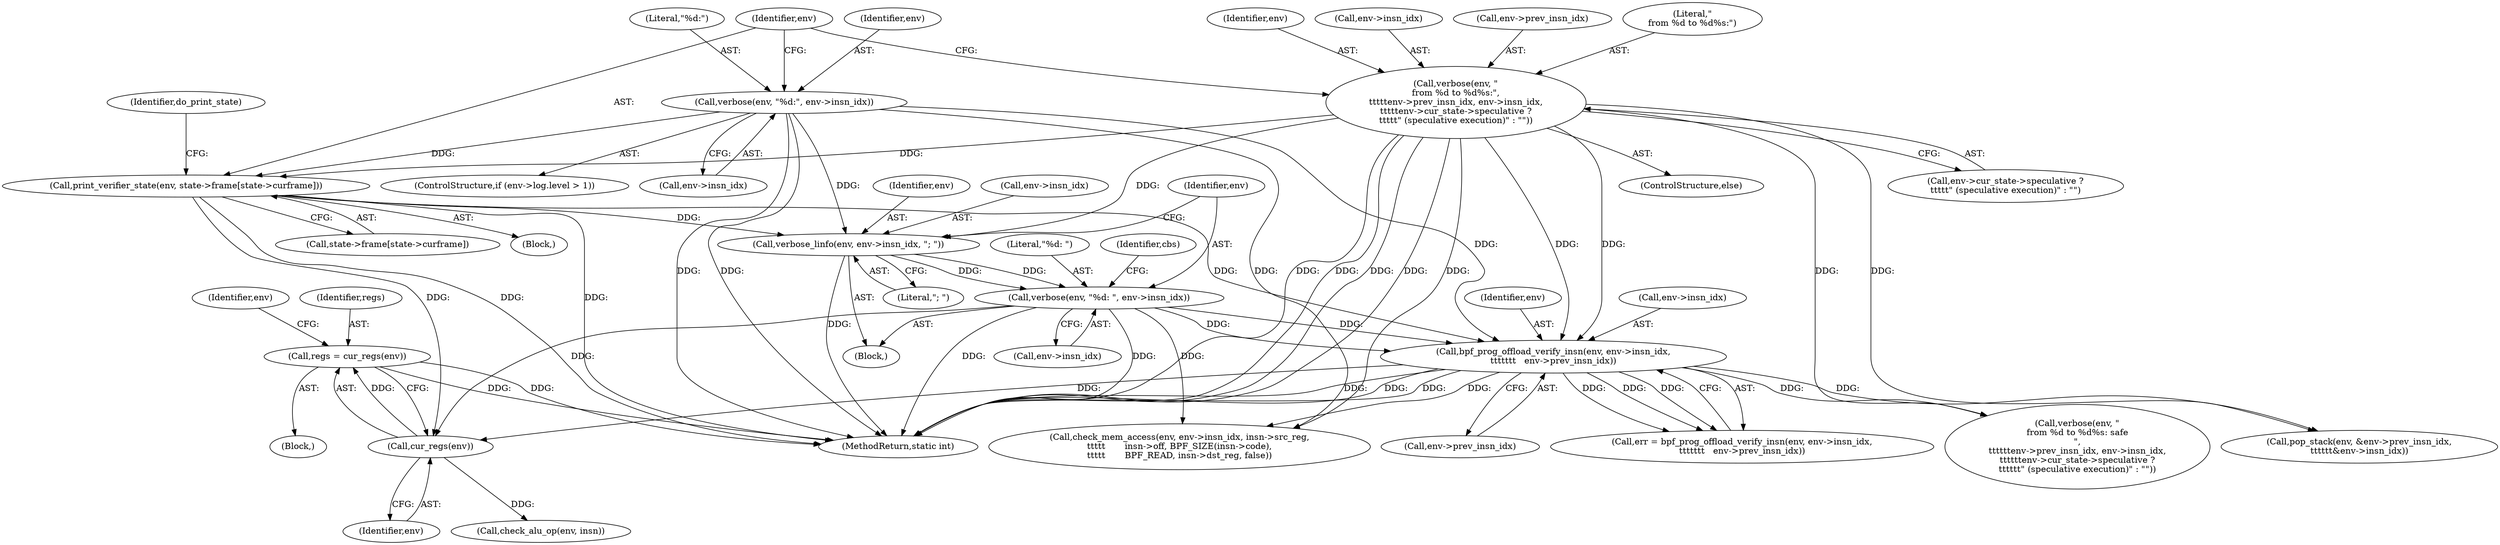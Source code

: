 digraph "0_linux_979d63d50c0c0f7bc537bf821e056cc9fe5abd38_2@pointer" {
"1000438" [label="(Call,regs = cur_regs(env))"];
"1000440" [label="(Call,cur_regs(env))"];
"1000374" [label="(Call,print_verifier_state(env, state->frame[state->curframe]))"];
"1000350" [label="(Call,verbose(env, \"%d:\", env->insn_idx))"];
"1000357" [label="(Call,verbose(env, \"\nfrom %d to %d%s:\",\n\t\t\t\t\tenv->prev_insn_idx, env->insn_idx,\n\t\t\t\t\tenv->cur_state->speculative ?\n\t\t\t\t\t\" (speculative execution)\" : \"\"))"];
"1000401" [label="(Call,verbose(env, \"%d: \", env->insn_idx))"];
"1000395" [label="(Call,verbose_linfo(env, env->insn_idx, \"; \"))"];
"1000425" [label="(Call,bpf_prog_offload_verify_insn(env, env->insn_idx,\n\t\t\t\t\t\t\t   env->prev_insn_idx))"];
"1000439" [label="(Identifier,regs)"];
"1000374" [label="(Call,print_verifier_state(env, state->frame[state->curframe]))"];
"1000427" [label="(Call,env->insn_idx)"];
"1000401" [label="(Call,verbose(env, \"%d: \", env->insn_idx))"];
"1000384" [label="(Identifier,do_print_state)"];
"1000446" [label="(Identifier,env)"];
"1000212" [label="(Block,)"];
"1000366" [label="(Call,env->cur_state->speculative ?\n\t\t\t\t\t\" (speculative execution)\" : \"\")"];
"1000360" [label="(Call,env->prev_insn_idx)"];
"1000284" [label="(Call,verbose(env, \"\nfrom %d to %d%s: safe\n\",\n\t\t\t\t\t\tenv->prev_insn_idx, env->insn_idx,\n\t\t\t\t\t\tenv->cur_state->speculative ?\n\t\t\t\t\t\t\" (speculative execution)\" : \"\"))"];
"1000353" [label="(Call,env->insn_idx)"];
"1000359" [label="(Literal,\"\nfrom %d to %d%s:\")"];
"1000342" [label="(ControlStructure,if (env->log.level > 1))"];
"1000501" [label="(Call,check_mem_access(env, env->insn_idx, insn->src_reg,\n\t\t\t\t\t       insn->off, BPF_SIZE(insn->code),\n\t\t\t\t\t       BPF_READ, insn->dst_reg, false))"];
"1000441" [label="(Identifier,env)"];
"1000376" [label="(Call,state->frame[state->curframe])"];
"1000375" [label="(Identifier,env)"];
"1000393" [label="(Block,)"];
"1000341" [label="(Block,)"];
"1000404" [label="(Call,env->insn_idx)"];
"1000402" [label="(Identifier,env)"];
"1000409" [label="(Identifier,cbs)"];
"1000396" [label="(Identifier,env)"];
"1000397" [label="(Call,env->insn_idx)"];
"1000423" [label="(Call,err = bpf_prog_offload_verify_insn(env, env->insn_idx,\n\t\t\t\t\t\t\t   env->prev_insn_idx))"];
"1001000" [label="(Call,pop_stack(env, &env->prev_insn_idx,\n\t\t\t\t\t\t&env->insn_idx))"];
"1000400" [label="(Literal,\"; \")"];
"1000350" [label="(Call,verbose(env, \"%d:\", env->insn_idx))"];
"1001174" [label="(MethodReturn,static int)"];
"1000426" [label="(Identifier,env)"];
"1000358" [label="(Identifier,env)"];
"1000438" [label="(Call,regs = cur_regs(env))"];
"1000430" [label="(Call,env->prev_insn_idx)"];
"1000440" [label="(Call,cur_regs(env))"];
"1000357" [label="(Call,verbose(env, \"\nfrom %d to %d%s:\",\n\t\t\t\t\tenv->prev_insn_idx, env->insn_idx,\n\t\t\t\t\tenv->cur_state->speculative ?\n\t\t\t\t\t\" (speculative execution)\" : \"\"))"];
"1000356" [label="(ControlStructure,else)"];
"1000395" [label="(Call,verbose_linfo(env, env->insn_idx, \"; \"))"];
"1000352" [label="(Literal,\"%d:\")"];
"1000363" [label="(Call,env->insn_idx)"];
"1000403" [label="(Literal,\"%d: \")"];
"1000456" [label="(Call,check_alu_op(env, insn))"];
"1000351" [label="(Identifier,env)"];
"1000425" [label="(Call,bpf_prog_offload_verify_insn(env, env->insn_idx,\n\t\t\t\t\t\t\t   env->prev_insn_idx))"];
"1000438" -> "1000212"  [label="AST: "];
"1000438" -> "1000440"  [label="CFG: "];
"1000439" -> "1000438"  [label="AST: "];
"1000440" -> "1000438"  [label="AST: "];
"1000446" -> "1000438"  [label="CFG: "];
"1000438" -> "1001174"  [label="DDG: "];
"1000438" -> "1001174"  [label="DDG: "];
"1000440" -> "1000438"  [label="DDG: "];
"1000440" -> "1000441"  [label="CFG: "];
"1000441" -> "1000440"  [label="AST: "];
"1000374" -> "1000440"  [label="DDG: "];
"1000401" -> "1000440"  [label="DDG: "];
"1000425" -> "1000440"  [label="DDG: "];
"1000440" -> "1000456"  [label="DDG: "];
"1000374" -> "1000341"  [label="AST: "];
"1000374" -> "1000376"  [label="CFG: "];
"1000375" -> "1000374"  [label="AST: "];
"1000376" -> "1000374"  [label="AST: "];
"1000384" -> "1000374"  [label="CFG: "];
"1000374" -> "1001174"  [label="DDG: "];
"1000374" -> "1001174"  [label="DDG: "];
"1000350" -> "1000374"  [label="DDG: "];
"1000357" -> "1000374"  [label="DDG: "];
"1000374" -> "1000395"  [label="DDG: "];
"1000374" -> "1000425"  [label="DDG: "];
"1000350" -> "1000342"  [label="AST: "];
"1000350" -> "1000353"  [label="CFG: "];
"1000351" -> "1000350"  [label="AST: "];
"1000352" -> "1000350"  [label="AST: "];
"1000353" -> "1000350"  [label="AST: "];
"1000375" -> "1000350"  [label="CFG: "];
"1000350" -> "1001174"  [label="DDG: "];
"1000350" -> "1001174"  [label="DDG: "];
"1000350" -> "1000395"  [label="DDG: "];
"1000350" -> "1000425"  [label="DDG: "];
"1000350" -> "1000501"  [label="DDG: "];
"1000357" -> "1000356"  [label="AST: "];
"1000357" -> "1000366"  [label="CFG: "];
"1000358" -> "1000357"  [label="AST: "];
"1000359" -> "1000357"  [label="AST: "];
"1000360" -> "1000357"  [label="AST: "];
"1000363" -> "1000357"  [label="AST: "];
"1000366" -> "1000357"  [label="AST: "];
"1000375" -> "1000357"  [label="CFG: "];
"1000357" -> "1001174"  [label="DDG: "];
"1000357" -> "1001174"  [label="DDG: "];
"1000357" -> "1001174"  [label="DDG: "];
"1000357" -> "1001174"  [label="DDG: "];
"1000357" -> "1000284"  [label="DDG: "];
"1000357" -> "1000395"  [label="DDG: "];
"1000357" -> "1000425"  [label="DDG: "];
"1000357" -> "1000425"  [label="DDG: "];
"1000357" -> "1000501"  [label="DDG: "];
"1000357" -> "1001000"  [label="DDG: "];
"1000401" -> "1000393"  [label="AST: "];
"1000401" -> "1000404"  [label="CFG: "];
"1000402" -> "1000401"  [label="AST: "];
"1000403" -> "1000401"  [label="AST: "];
"1000404" -> "1000401"  [label="AST: "];
"1000409" -> "1000401"  [label="CFG: "];
"1000401" -> "1001174"  [label="DDG: "];
"1000401" -> "1001174"  [label="DDG: "];
"1000395" -> "1000401"  [label="DDG: "];
"1000395" -> "1000401"  [label="DDG: "];
"1000401" -> "1000425"  [label="DDG: "];
"1000401" -> "1000425"  [label="DDG: "];
"1000401" -> "1000501"  [label="DDG: "];
"1000395" -> "1000393"  [label="AST: "];
"1000395" -> "1000400"  [label="CFG: "];
"1000396" -> "1000395"  [label="AST: "];
"1000397" -> "1000395"  [label="AST: "];
"1000400" -> "1000395"  [label="AST: "];
"1000402" -> "1000395"  [label="CFG: "];
"1000395" -> "1001174"  [label="DDG: "];
"1000425" -> "1000423"  [label="AST: "];
"1000425" -> "1000430"  [label="CFG: "];
"1000426" -> "1000425"  [label="AST: "];
"1000427" -> "1000425"  [label="AST: "];
"1000430" -> "1000425"  [label="AST: "];
"1000423" -> "1000425"  [label="CFG: "];
"1000425" -> "1001174"  [label="DDG: "];
"1000425" -> "1001174"  [label="DDG: "];
"1000425" -> "1001174"  [label="DDG: "];
"1000425" -> "1000284"  [label="DDG: "];
"1000425" -> "1000423"  [label="DDG: "];
"1000425" -> "1000423"  [label="DDG: "];
"1000425" -> "1000423"  [label="DDG: "];
"1000425" -> "1000501"  [label="DDG: "];
"1000425" -> "1001000"  [label="DDG: "];
}
